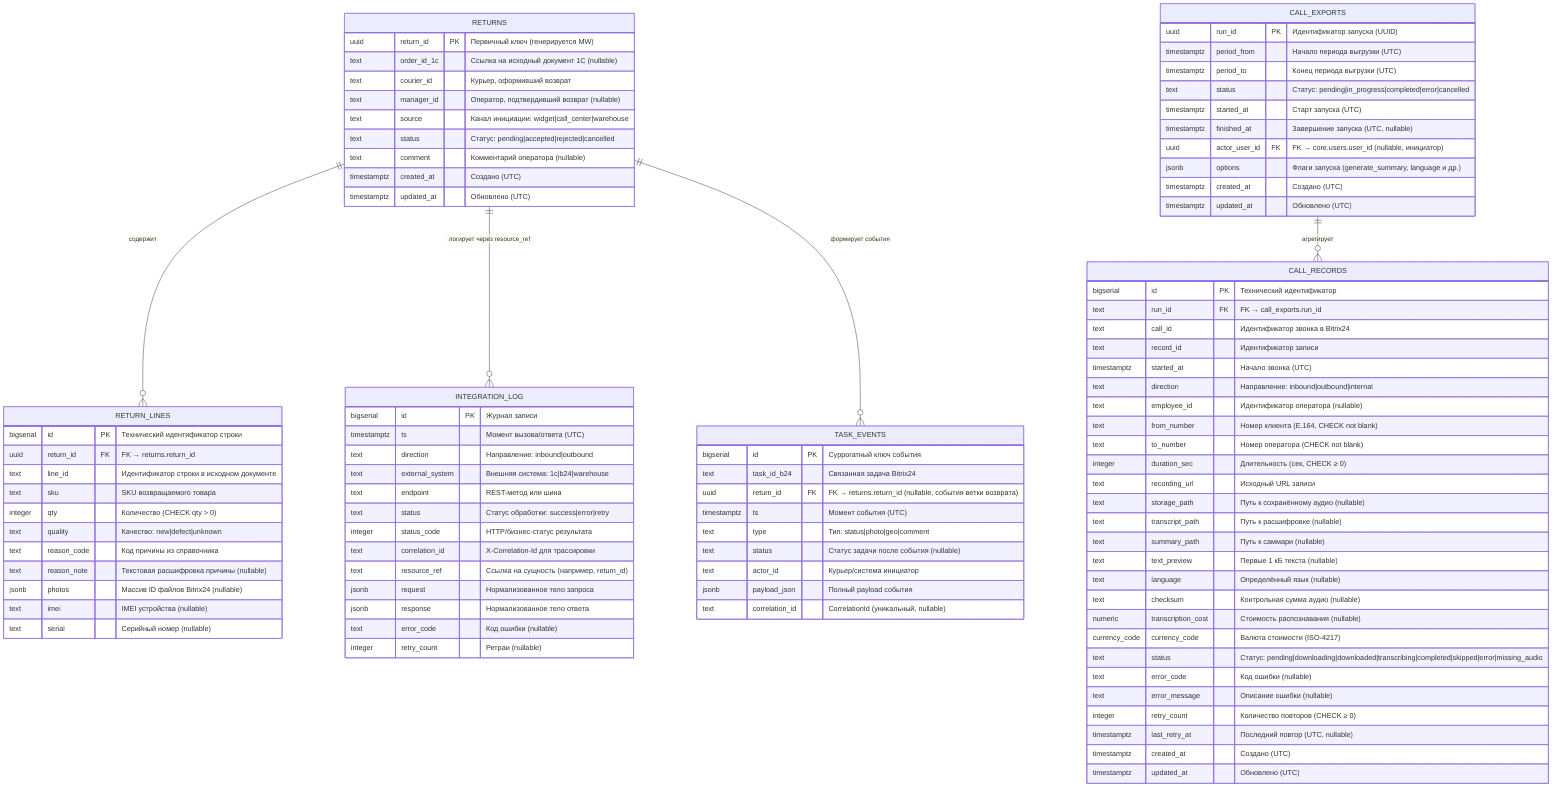 erDiagram
    %% Возвраты и связанные артефакты наблюдаемости
    RETURNS {
        uuid return_id PK "Первичный ключ (генерируется MW)"
        text order_id_1c "Ссылка на исходный документ 1С (nullable)"
        text courier_id "Курьер, оформивший возврат"
        text manager_id "Оператор, подтвердивший возврат (nullable)"
        text source "Канал инициации: widget|call_center|warehouse"
        text status "Статус: pending|accepted|rejected|cancelled"
        text comment "Комментарий оператора (nullable)"
        timestamptz created_at "Создано (UTC)"
        timestamptz updated_at "Обновлено (UTC)"
    }

    RETURN_LINES {
        bigserial id PK "Технический идентификатор строки"
        uuid return_id FK "FK → returns.return_id"
        text line_id "Идентификатор строки в исходном документе"
        text sku "SKU возвращаемого товара"
        integer qty "Количество (CHECK qty > 0)"
        text quality "Качество: new|defect|unknown"
        text reason_code "Код причины из справочника"
        text reason_note "Текстовая расшифровка причины (nullable)"
        jsonb photos "Массив ID файлов Bitrix24 (nullable)"
        text imei "IMEI устройства (nullable)"
        text serial "Серийный номер (nullable)"
    }

    INTEGRATION_LOG {
        bigserial id PK "Журнал записи"
        timestamptz ts "Момент вызова/ответа (UTC)"
        text direction "Направление: inbound|outbound"
        text external_system "Внешняя система: 1c|b24|warehouse"
        text endpoint "REST-метод или шина"
        text status "Статус обработки: success|error|retry"
        integer status_code "HTTP/бизнес-статус результата"
        text correlation_id "X-Correlation-Id для трассировки"
        text resource_ref "Ссылка на сущность (например, return_id)"
        jsonb request "Нормализованное тело запроса"
        jsonb response "Нормализованное тело ответа"
        text error_code "Код ошибки (nullable)"
        integer retry_count "Ретраи (nullable)"
    }

    TASK_EVENTS {
        bigserial id PK "Суррогатный ключ события"
        text task_id_b24 "Связанная задача Bitrix24"
        uuid return_id FK "FK → returns.return_id (nullable, события ветки возврата)"
        timestamptz ts "Момент события (UTC)"
        text type "Тип: status|photo|geo|comment"
        text status "Статус задачи после события (nullable)"
        text actor_id "Курьер/система инициатор"
        jsonb payload_json "Полный payload события"
        text correlation_id "CorrelationId (уникальный, nullable)"
    }

    CALL_EXPORTS {
        uuid run_id PK "Идентификатор запуска (UUID)"
        timestamptz period_from "Начало периода выгрузки (UTC)"
        timestamptz period_to "Конец периода выгрузки (UTC)"
        text status "Статус: pending|in_progress|completed|error|cancelled"
        timestamptz started_at "Старт запуска (UTC)"
        timestamptz finished_at "Завершение запуска (UTC, nullable)"
        uuid actor_user_id FK "FK → core.users.user_id (nullable, инициатор)"
        jsonb options "Флаги запуска (generate_summary, language и др.)"
        timestamptz created_at "Создано (UTC)"
        timestamptz updated_at "Обновлено (UTC)"
    }

    CALL_RECORDS {
        bigserial id PK "Технический идентификатор"
        text run_id FK "FK → call_exports.run_id"
        text call_id "Идентификатор звонка в Bitrix24"
        text record_id "Идентификатор записи"
        timestamptz started_at "Начало звонка (UTC)"
        text direction "Направление: inbound|outbound|internal"
        text employee_id "Идентификатор оператора (nullable)"
        text from_number "Номер клиента (E.164, CHECK not blank)"
        text to_number "Номер оператора (CHECK not blank)"
        integer duration_sec "Длительность (сек, CHECK ≥ 0)"
        text recording_url "Исходный URL записи"
        text storage_path "Путь к сохранённому аудио (nullable)"
        text transcript_path "Путь к расшифровке (nullable)"
        text summary_path "Путь к саммари (nullable)"
        text text_preview "Первые 1 кБ текста (nullable)"
        text language "Определённый язык (nullable)"
        text checksum "Контрольная сумма аудио (nullable)"
        numeric transcription_cost "Стоимость распознавания (nullable)"
        currency_code currency_code "Валюта стоимости (ISO-4217)"
        text status "Статус: pending|downloading|downloaded|transcribing|completed|skipped|error|missing_audio"
        text error_code "Код ошибки (nullable)"
        text error_message "Описание ошибки (nullable)"
        integer retry_count "Количество повторов (CHECK ≥ 0)"
        timestamptz last_retry_at "Последний повтор (UTC, nullable)"
        timestamptz created_at "Создано (UTC)"
        timestamptz updated_at "Обновлено (UTC)"
    }

    RETURNS ||--o{ RETURN_LINES : "содержит"
    RETURNS ||--o{ INTEGRATION_LOG : "логирует через resource_ref"
    RETURNS ||--o{ TASK_EVENTS : "формирует события"
    CALL_EXPORTS ||--o{ CALL_RECORDS : "агрегирует"